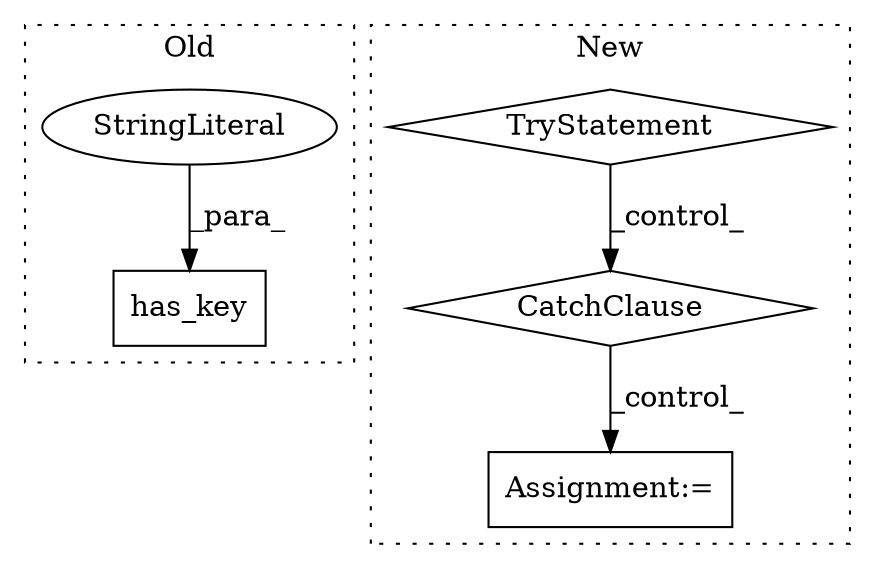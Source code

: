 digraph G {
subgraph cluster0 {
1 [label="has_key" a="32" s="383,408" l="8,1" shape="box"];
3 [label="StringLiteral" a="45" s="391" l="17" shape="ellipse"];
label = "Old";
style="dotted";
}
subgraph cluster1 {
2 [label="CatchClause" a="12" s="503,537" l="11,2" shape="diamond"];
4 [label="TryStatement" a="54" s="446" l="4" shape="diamond"];
5 [label="Assignment:=" a="7" s="565" l="1" shape="box"];
label = "New";
style="dotted";
}
2 -> 5 [label="_control_"];
3 -> 1 [label="_para_"];
4 -> 2 [label="_control_"];
}